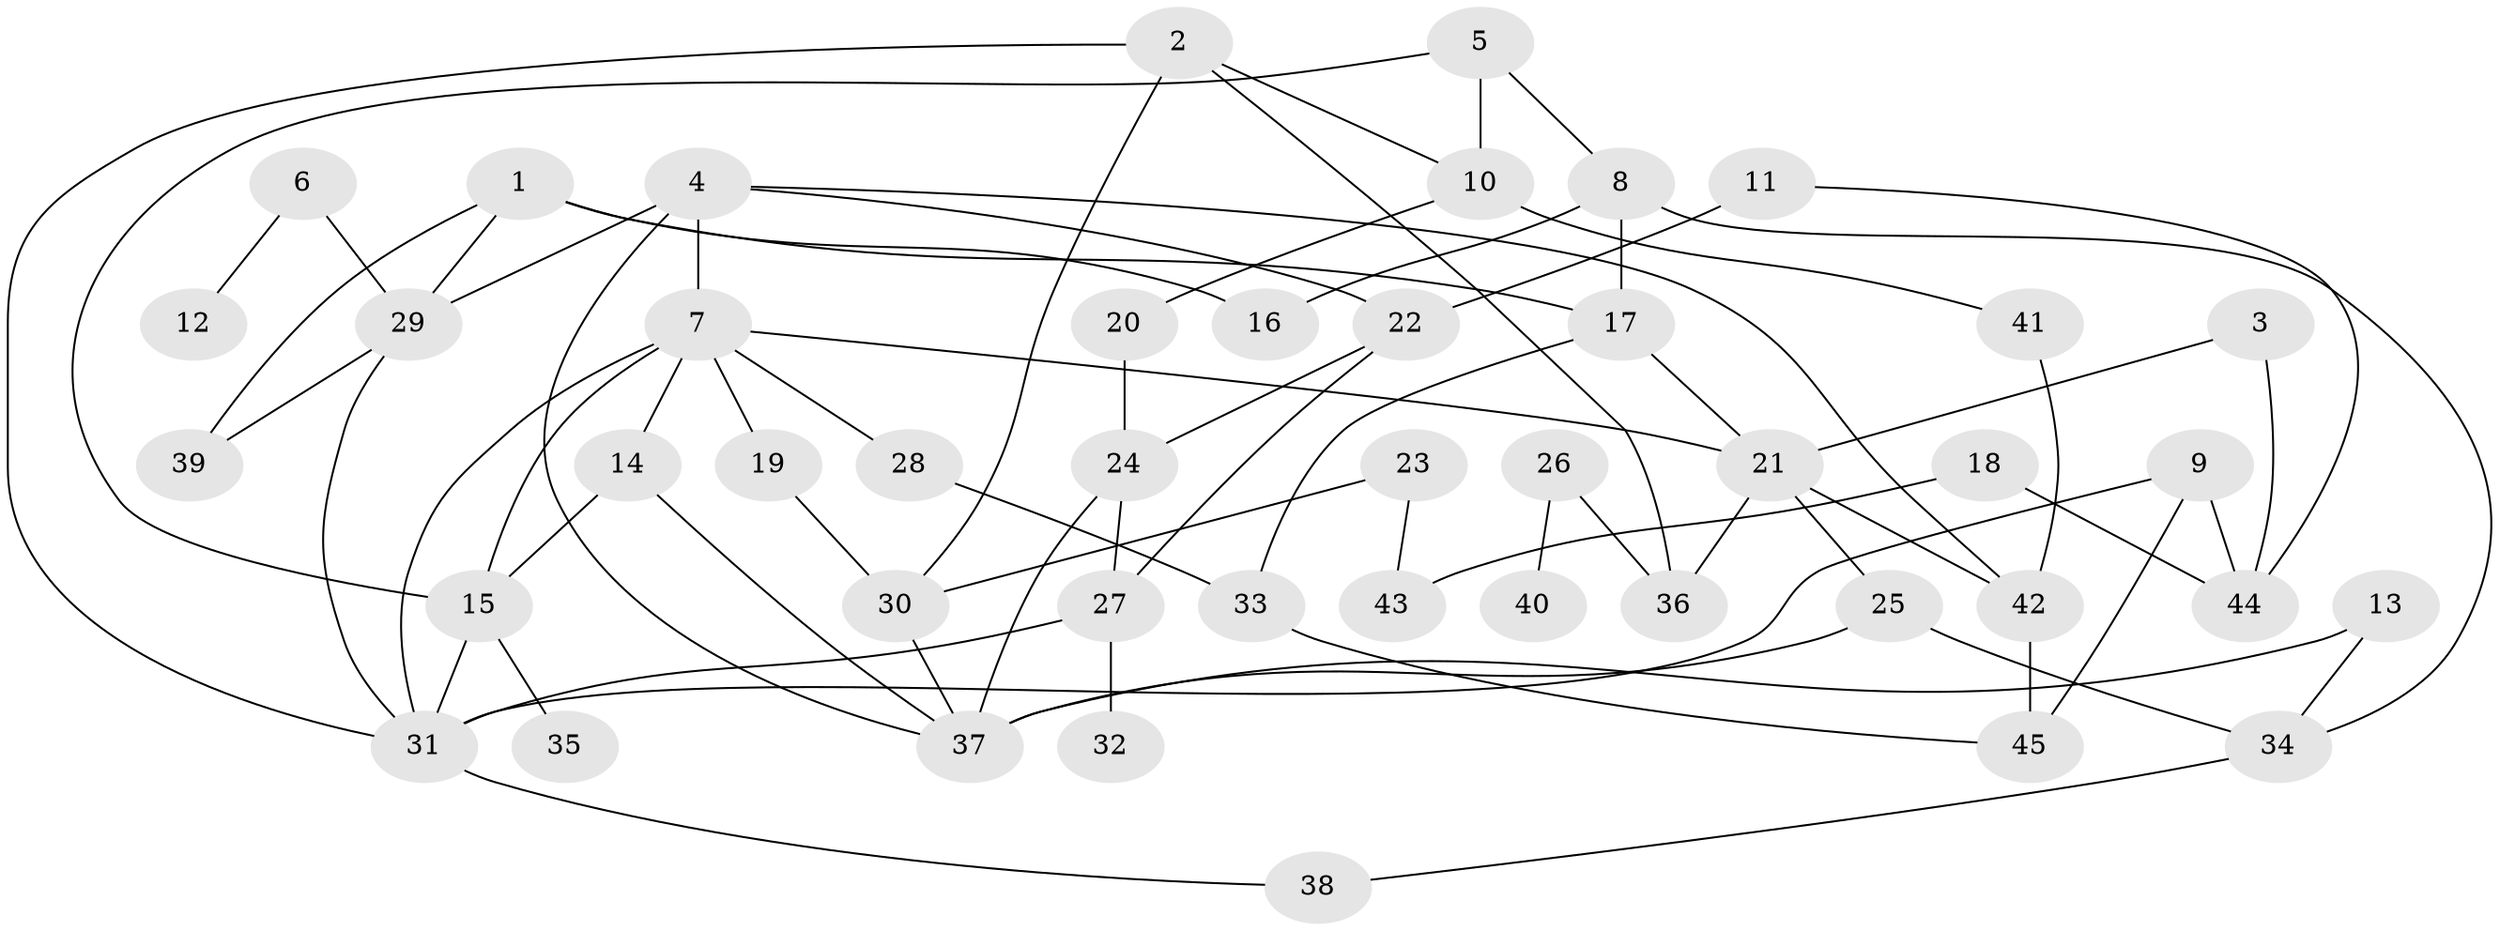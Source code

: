 // original degree distribution, {5: 0.05555555555555555, 4: 0.1111111111111111, 7: 0.03333333333333333, 2: 0.34444444444444444, 6: 0.022222222222222223, 3: 0.24444444444444444, 1: 0.17777777777777778, 8: 0.011111111111111112}
// Generated by graph-tools (version 1.1) at 2025/01/03/09/25 03:01:11]
// undirected, 45 vertices, 72 edges
graph export_dot {
graph [start="1"]
  node [color=gray90,style=filled];
  1;
  2;
  3;
  4;
  5;
  6;
  7;
  8;
  9;
  10;
  11;
  12;
  13;
  14;
  15;
  16;
  17;
  18;
  19;
  20;
  21;
  22;
  23;
  24;
  25;
  26;
  27;
  28;
  29;
  30;
  31;
  32;
  33;
  34;
  35;
  36;
  37;
  38;
  39;
  40;
  41;
  42;
  43;
  44;
  45;
  1 -- 16 [weight=1.0];
  1 -- 17 [weight=1.0];
  1 -- 29 [weight=1.0];
  1 -- 39 [weight=1.0];
  2 -- 10 [weight=1.0];
  2 -- 30 [weight=1.0];
  2 -- 31 [weight=1.0];
  2 -- 36 [weight=1.0];
  3 -- 21 [weight=1.0];
  3 -- 44 [weight=1.0];
  4 -- 7 [weight=2.0];
  4 -- 22 [weight=1.0];
  4 -- 29 [weight=1.0];
  4 -- 37 [weight=1.0];
  4 -- 42 [weight=1.0];
  5 -- 8 [weight=1.0];
  5 -- 10 [weight=1.0];
  5 -- 15 [weight=1.0];
  6 -- 12 [weight=1.0];
  6 -- 29 [weight=1.0];
  7 -- 14 [weight=1.0];
  7 -- 15 [weight=1.0];
  7 -- 19 [weight=1.0];
  7 -- 21 [weight=1.0];
  7 -- 28 [weight=1.0];
  7 -- 31 [weight=1.0];
  8 -- 16 [weight=1.0];
  8 -- 17 [weight=2.0];
  8 -- 34 [weight=1.0];
  9 -- 31 [weight=1.0];
  9 -- 44 [weight=1.0];
  9 -- 45 [weight=1.0];
  10 -- 20 [weight=1.0];
  10 -- 41 [weight=1.0];
  11 -- 22 [weight=2.0];
  11 -- 44 [weight=1.0];
  13 -- 34 [weight=1.0];
  13 -- 37 [weight=1.0];
  14 -- 15 [weight=1.0];
  14 -- 37 [weight=1.0];
  15 -- 31 [weight=1.0];
  15 -- 35 [weight=1.0];
  17 -- 21 [weight=1.0];
  17 -- 33 [weight=1.0];
  18 -- 43 [weight=1.0];
  18 -- 44 [weight=1.0];
  19 -- 30 [weight=1.0];
  20 -- 24 [weight=1.0];
  21 -- 25 [weight=1.0];
  21 -- 36 [weight=1.0];
  21 -- 42 [weight=1.0];
  22 -- 24 [weight=1.0];
  22 -- 27 [weight=1.0];
  23 -- 30 [weight=1.0];
  23 -- 43 [weight=1.0];
  24 -- 27 [weight=2.0];
  24 -- 37 [weight=2.0];
  25 -- 34 [weight=1.0];
  25 -- 37 [weight=1.0];
  26 -- 36 [weight=1.0];
  26 -- 40 [weight=1.0];
  27 -- 31 [weight=1.0];
  27 -- 32 [weight=2.0];
  28 -- 33 [weight=1.0];
  29 -- 31 [weight=1.0];
  29 -- 39 [weight=1.0];
  30 -- 37 [weight=1.0];
  31 -- 38 [weight=1.0];
  33 -- 45 [weight=1.0];
  34 -- 38 [weight=1.0];
  41 -- 42 [weight=1.0];
  42 -- 45 [weight=1.0];
}
